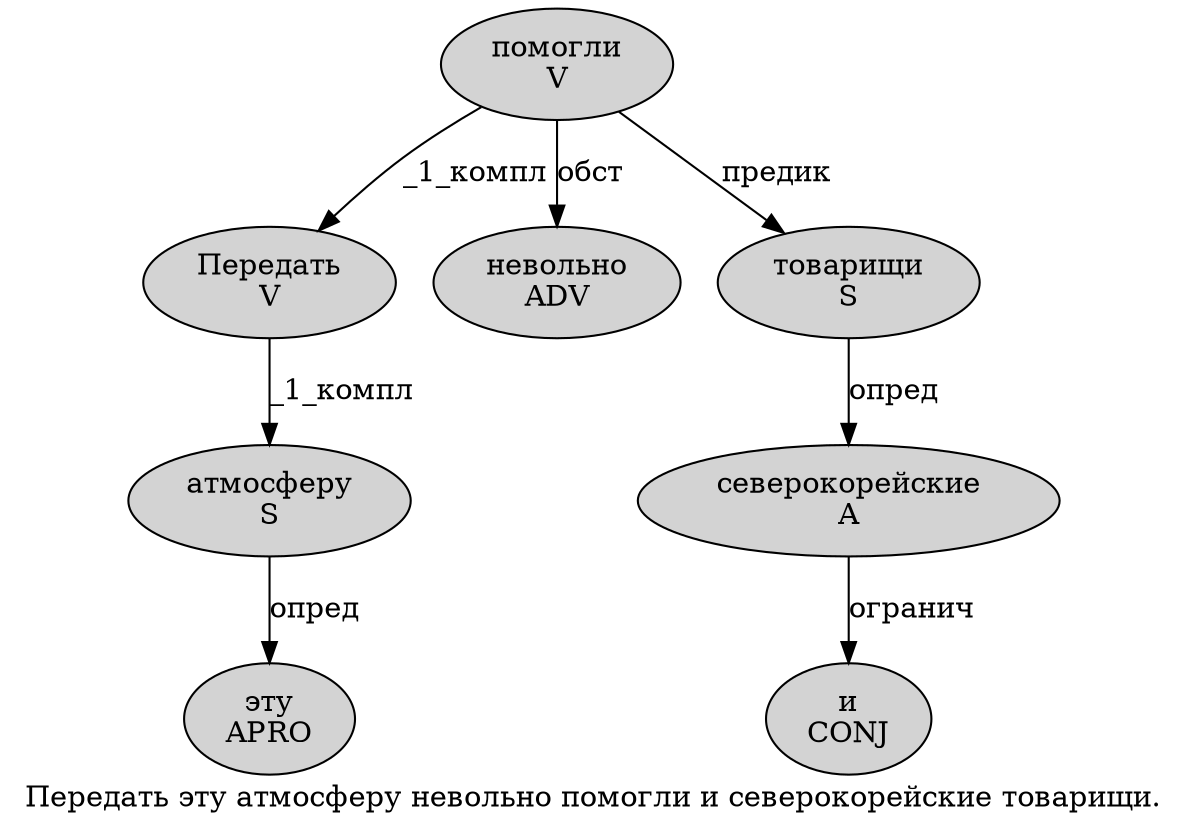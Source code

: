 digraph SENTENCE_1947 {
	graph [label="Передать эту атмосферу невольно помогли и северокорейские товарищи."]
	node [style=filled]
		0 [label="Передать
V" color="" fillcolor=lightgray penwidth=1 shape=ellipse]
		1 [label="эту
APRO" color="" fillcolor=lightgray penwidth=1 shape=ellipse]
		2 [label="атмосферу
S" color="" fillcolor=lightgray penwidth=1 shape=ellipse]
		3 [label="невольно
ADV" color="" fillcolor=lightgray penwidth=1 shape=ellipse]
		4 [label="помогли
V" color="" fillcolor=lightgray penwidth=1 shape=ellipse]
		5 [label="и
CONJ" color="" fillcolor=lightgray penwidth=1 shape=ellipse]
		6 [label="северокорейские
A" color="" fillcolor=lightgray penwidth=1 shape=ellipse]
		7 [label="товарищи
S" color="" fillcolor=lightgray penwidth=1 shape=ellipse]
			0 -> 2 [label="_1_компл"]
			2 -> 1 [label="опред"]
			4 -> 0 [label="_1_компл"]
			4 -> 3 [label="обст"]
			4 -> 7 [label="предик"]
			7 -> 6 [label="опред"]
			6 -> 5 [label="огранич"]
}